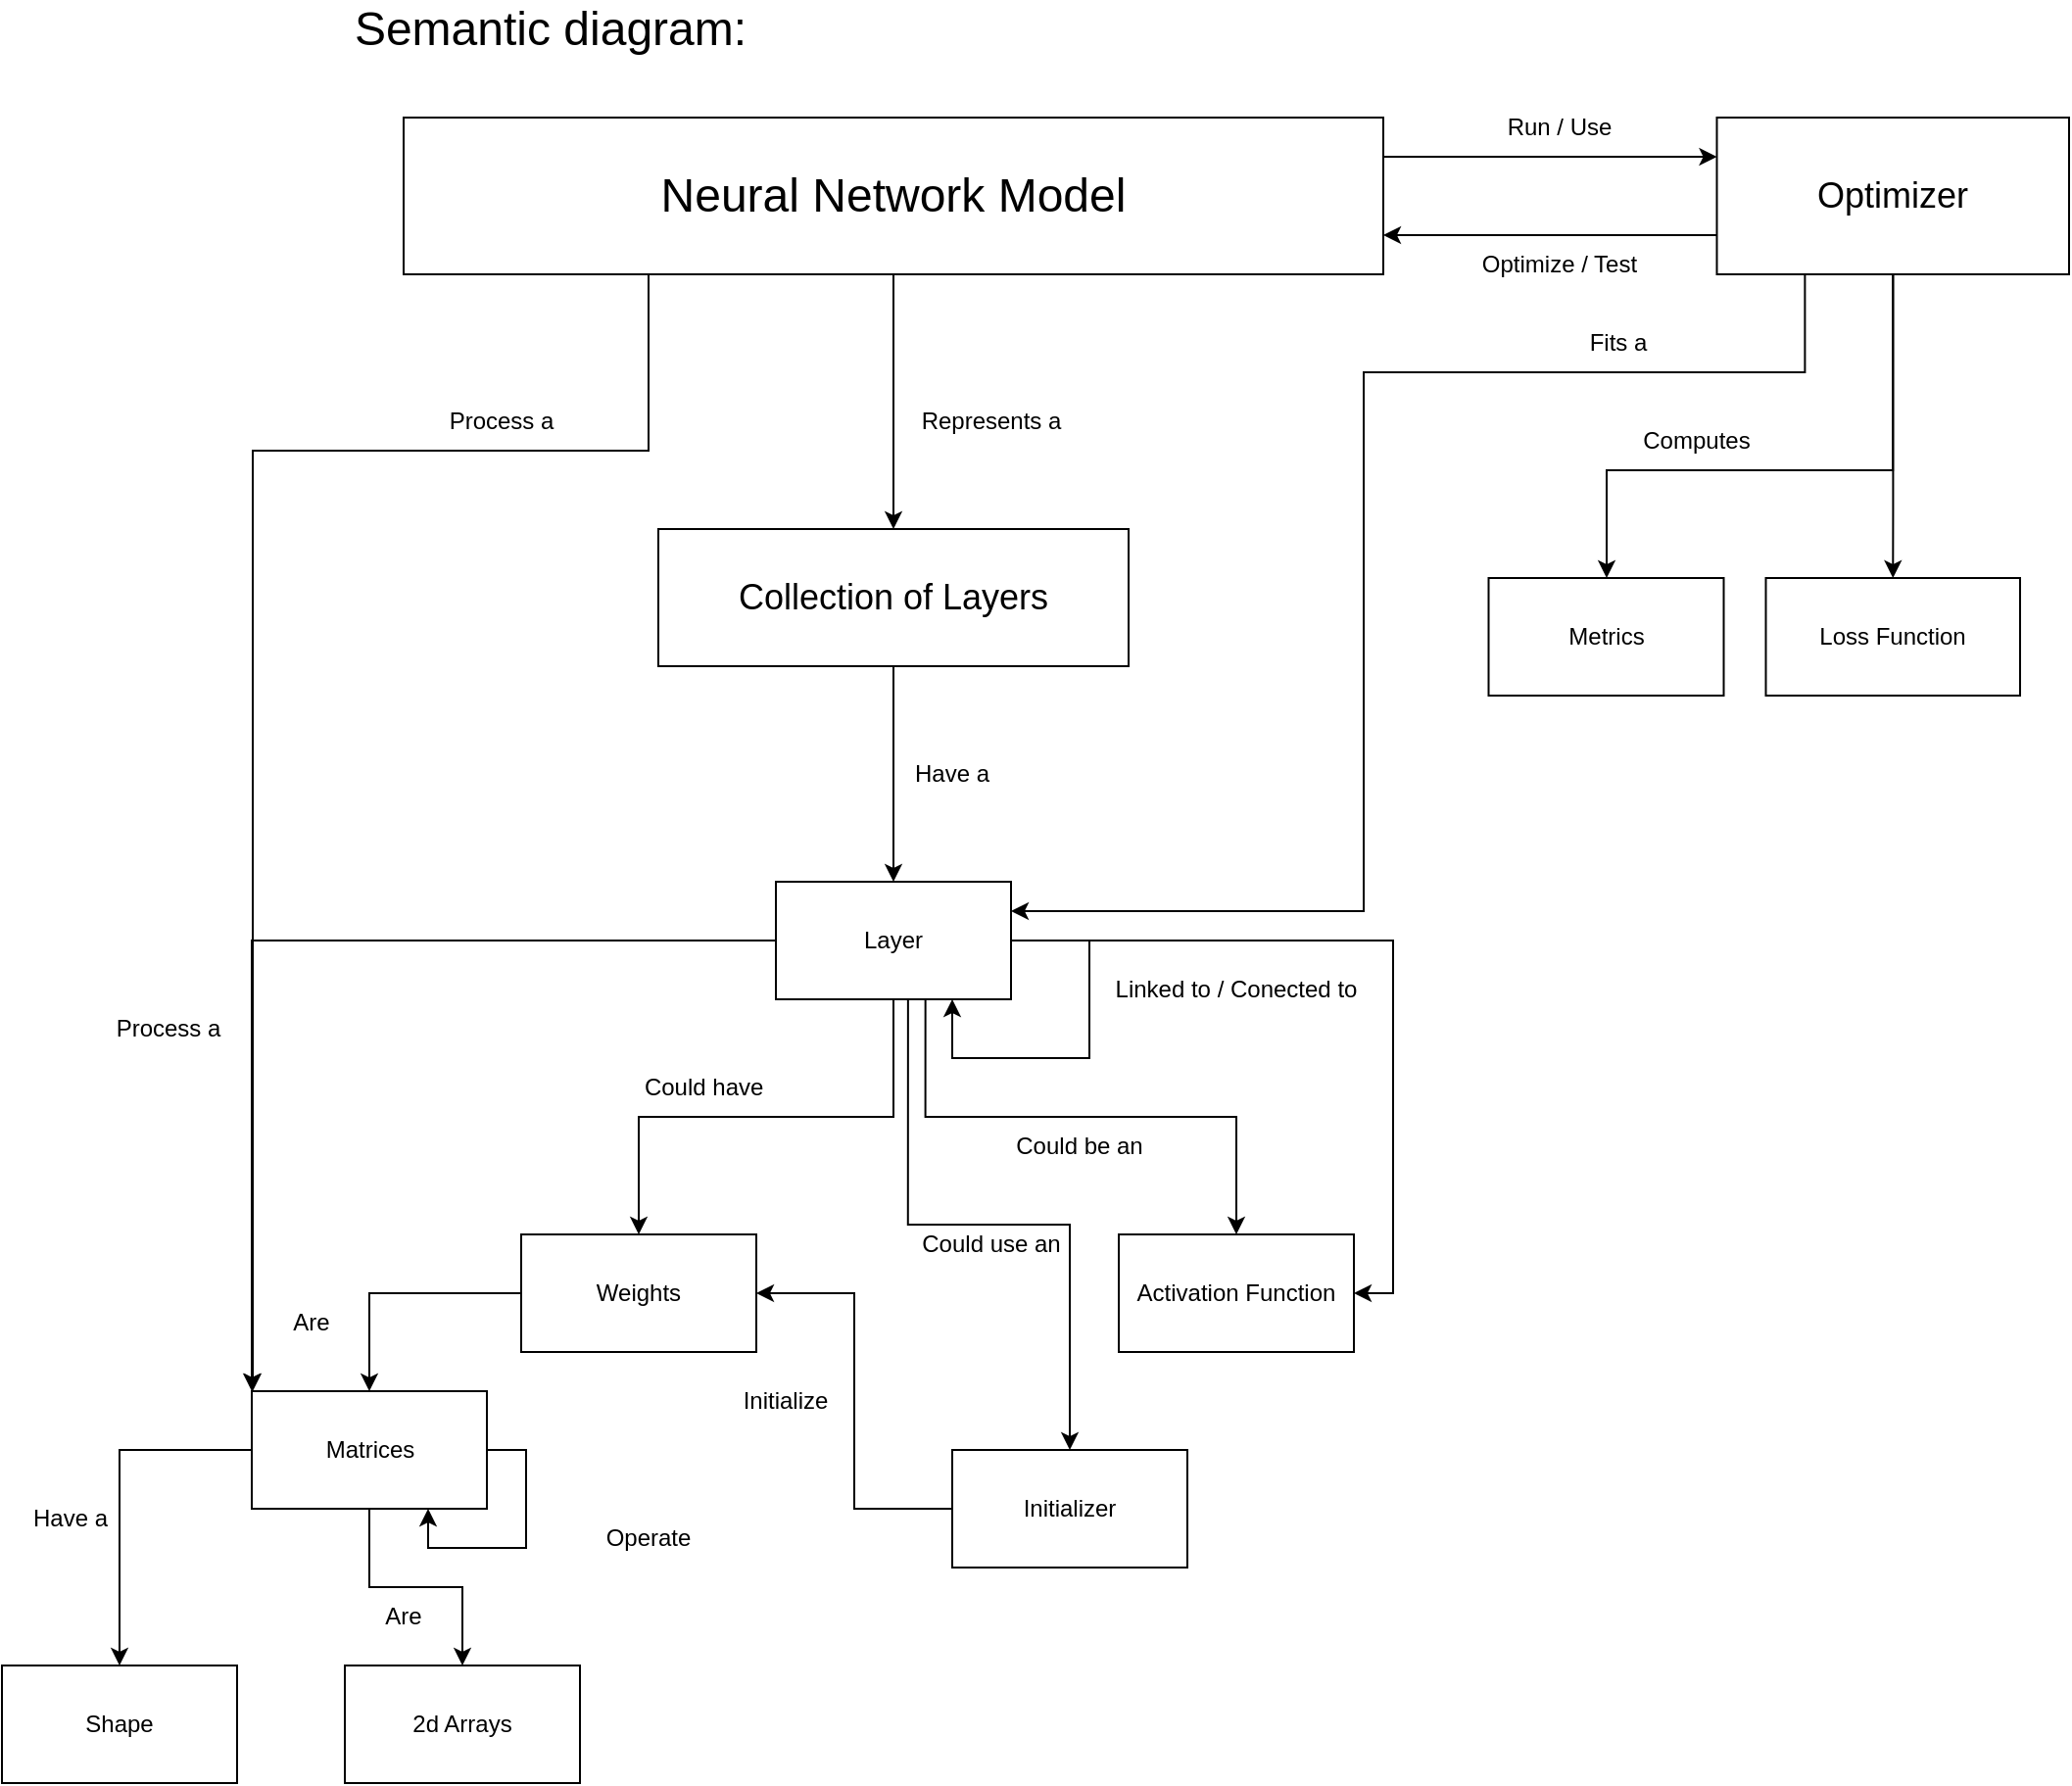 <mxfile version="23.0.2" type="device">
  <diagram name="Page-1" id="kaVxl003zkkZ3Sqm6b-Y">
    <mxGraphModel dx="2245" dy="-372" grid="1" gridSize="10" guides="1" tooltips="1" connect="1" arrows="1" fold="1" page="1" pageScale="1" pageWidth="850" pageHeight="1100" math="0" shadow="0">
      <root>
        <mxCell id="0" />
        <mxCell id="1" parent="0" />
        <mxCell id="qteyjiqRWKX_IhGxNdRn-1" value="&lt;font style=&quot;font-size: 24px;&quot;&gt;Semantic diagram:&lt;/font&gt;" style="text;html=1;strokeColor=none;fillColor=none;align=center;verticalAlign=middle;whiteSpace=wrap;rounded=0;" vertex="1" parent="1">
          <mxGeometry x="105" y="1130" width="320" height="30" as="geometry" />
        </mxCell>
        <mxCell id="qteyjiqRWKX_IhGxNdRn-25" style="edgeStyle=orthogonalEdgeStyle;rounded=0;orthogonalLoop=1;jettySize=auto;html=1;entryX=0;entryY=0.25;entryDx=0;entryDy=0;exitX=1;exitY=0.25;exitDx=0;exitDy=0;" edge="1" parent="1" source="qteyjiqRWKX_IhGxNdRn-11" target="qteyjiqRWKX_IhGxNdRn-15">
          <mxGeometry relative="1" as="geometry" />
        </mxCell>
        <mxCell id="qteyjiqRWKX_IhGxNdRn-28" style="edgeStyle=orthogonalEdgeStyle;rounded=0;orthogonalLoop=1;jettySize=auto;html=1;entryX=0.5;entryY=0;entryDx=0;entryDy=0;" edge="1" parent="1" source="qteyjiqRWKX_IhGxNdRn-11" target="qteyjiqRWKX_IhGxNdRn-14">
          <mxGeometry relative="1" as="geometry" />
        </mxCell>
        <mxCell id="qteyjiqRWKX_IhGxNdRn-47" style="edgeStyle=orthogonalEdgeStyle;rounded=0;orthogonalLoop=1;jettySize=auto;html=1;entryX=0;entryY=0;entryDx=0;entryDy=0;exitX=0.25;exitY=1;exitDx=0;exitDy=0;" edge="1" parent="1" source="qteyjiqRWKX_IhGxNdRn-11" target="qteyjiqRWKX_IhGxNdRn-55">
          <mxGeometry relative="1" as="geometry">
            <mxPoint x="172.5" y="1580" as="targetPoint" />
            <Array as="points">
              <mxPoint x="315" y="1360" />
              <mxPoint x="113" y="1360" />
              <mxPoint x="113" y="1840" />
            </Array>
          </mxGeometry>
        </mxCell>
        <mxCell id="qteyjiqRWKX_IhGxNdRn-11" value="&lt;font style=&quot;font-size: 24px;&quot;&gt;Neural Network Model&lt;/font&gt;" style="rounded=0;whiteSpace=wrap;html=1;" vertex="1" parent="1">
          <mxGeometry x="190" y="1190" width="500" height="80" as="geometry" />
        </mxCell>
        <mxCell id="qteyjiqRWKX_IhGxNdRn-39" value="" style="edgeStyle=orthogonalEdgeStyle;rounded=0;orthogonalLoop=1;jettySize=auto;html=1;" edge="1" parent="1" source="qteyjiqRWKX_IhGxNdRn-14" target="qteyjiqRWKX_IhGxNdRn-38">
          <mxGeometry relative="1" as="geometry" />
        </mxCell>
        <mxCell id="qteyjiqRWKX_IhGxNdRn-14" value="&lt;font style=&quot;font-size: 18px;&quot;&gt;Collection of Layers&lt;/font&gt;" style="rounded=0;whiteSpace=wrap;html=1;" vertex="1" parent="1">
          <mxGeometry x="320" y="1400" width="240" height="70" as="geometry" />
        </mxCell>
        <mxCell id="qteyjiqRWKX_IhGxNdRn-24" style="edgeStyle=orthogonalEdgeStyle;rounded=0;orthogonalLoop=1;jettySize=auto;html=1;entryX=1;entryY=0.75;entryDx=0;entryDy=0;exitX=0;exitY=0.75;exitDx=0;exitDy=0;" edge="1" parent="1" source="qteyjiqRWKX_IhGxNdRn-15" target="qteyjiqRWKX_IhGxNdRn-11">
          <mxGeometry relative="1" as="geometry" />
        </mxCell>
        <mxCell id="qteyjiqRWKX_IhGxNdRn-31" style="edgeStyle=orthogonalEdgeStyle;rounded=0;orthogonalLoop=1;jettySize=auto;html=1;entryX=0.5;entryY=0;entryDx=0;entryDy=0;" edge="1" parent="1" source="qteyjiqRWKX_IhGxNdRn-15" target="qteyjiqRWKX_IhGxNdRn-17">
          <mxGeometry relative="1" as="geometry">
            <Array as="points">
              <mxPoint x="950" y="1390" />
              <mxPoint x="950" y="1390" />
            </Array>
          </mxGeometry>
        </mxCell>
        <mxCell id="qteyjiqRWKX_IhGxNdRn-35" style="edgeStyle=orthogonalEdgeStyle;rounded=0;orthogonalLoop=1;jettySize=auto;html=1;entryX=0.5;entryY=0;entryDx=0;entryDy=0;exitX=0.5;exitY=1;exitDx=0;exitDy=0;" edge="1" parent="1" source="qteyjiqRWKX_IhGxNdRn-15" target="qteyjiqRWKX_IhGxNdRn-34">
          <mxGeometry relative="1" as="geometry">
            <Array as="points">
              <mxPoint x="950" y="1370" />
              <mxPoint x="804" y="1370" />
              <mxPoint x="804" y="1425" />
            </Array>
          </mxGeometry>
        </mxCell>
        <mxCell id="qteyjiqRWKX_IhGxNdRn-52" style="edgeStyle=orthogonalEdgeStyle;rounded=0;orthogonalLoop=1;jettySize=auto;html=1;entryX=1;entryY=0.25;entryDx=0;entryDy=0;exitX=0.25;exitY=1;exitDx=0;exitDy=0;" edge="1" parent="1" source="qteyjiqRWKX_IhGxNdRn-15" target="qteyjiqRWKX_IhGxNdRn-38">
          <mxGeometry relative="1" as="geometry">
            <Array as="points">
              <mxPoint x="905" y="1320" />
              <mxPoint x="680" y="1320" />
              <mxPoint x="680" y="1595" />
            </Array>
          </mxGeometry>
        </mxCell>
        <mxCell id="qteyjiqRWKX_IhGxNdRn-15" value="&lt;font style=&quot;font-size: 18px;&quot;&gt;Optimizer&lt;/font&gt;" style="rounded=0;whiteSpace=wrap;html=1;" vertex="1" parent="1">
          <mxGeometry x="860.25" y="1190" width="179.75" height="80" as="geometry" />
        </mxCell>
        <mxCell id="qteyjiqRWKX_IhGxNdRn-17" value="Loss Function" style="rounded=0;whiteSpace=wrap;html=1;" vertex="1" parent="1">
          <mxGeometry x="885.25" y="1425" width="129.75" height="60" as="geometry" />
        </mxCell>
        <mxCell id="qteyjiqRWKX_IhGxNdRn-26" value="Optimize / Test" style="text;html=1;strokeColor=none;fillColor=none;align=center;verticalAlign=middle;whiteSpace=wrap;rounded=0;" vertex="1" parent="1">
          <mxGeometry x="735" y="1250" width="90" height="30" as="geometry" />
        </mxCell>
        <mxCell id="qteyjiqRWKX_IhGxNdRn-27" value="Run / Use" style="text;html=1;strokeColor=none;fillColor=none;align=center;verticalAlign=middle;whiteSpace=wrap;rounded=0;" vertex="1" parent="1">
          <mxGeometry x="735" y="1180" width="90" height="30" as="geometry" />
        </mxCell>
        <mxCell id="qteyjiqRWKX_IhGxNdRn-29" value="Represents a" style="text;html=1;strokeColor=none;fillColor=none;align=center;verticalAlign=middle;whiteSpace=wrap;rounded=0;" vertex="1" parent="1">
          <mxGeometry x="450" y="1330" width="80" height="30" as="geometry" />
        </mxCell>
        <mxCell id="qteyjiqRWKX_IhGxNdRn-32" value="Computes" style="text;html=1;strokeColor=none;fillColor=none;align=center;verticalAlign=middle;whiteSpace=wrap;rounded=0;" vertex="1" parent="1">
          <mxGeometry x="810" y="1340" width="80" height="30" as="geometry" />
        </mxCell>
        <mxCell id="qteyjiqRWKX_IhGxNdRn-34" value="Metrics" style="rounded=0;whiteSpace=wrap;html=1;" vertex="1" parent="1">
          <mxGeometry x="743.75" y="1425" width="120" height="60" as="geometry" />
        </mxCell>
        <mxCell id="qteyjiqRWKX_IhGxNdRn-41" style="edgeStyle=orthogonalEdgeStyle;rounded=0;orthogonalLoop=1;jettySize=auto;html=1;entryX=0.75;entryY=1;entryDx=0;entryDy=0;exitX=1;exitY=0.5;exitDx=0;exitDy=0;" edge="1" parent="1" source="qteyjiqRWKX_IhGxNdRn-38" target="qteyjiqRWKX_IhGxNdRn-38">
          <mxGeometry relative="1" as="geometry">
            <mxPoint x="370.0" y="1720" as="targetPoint" />
            <Array as="points">
              <mxPoint x="540" y="1610" />
              <mxPoint x="540" y="1670" />
              <mxPoint x="470" y="1670" />
            </Array>
          </mxGeometry>
        </mxCell>
        <mxCell id="qteyjiqRWKX_IhGxNdRn-45" style="edgeStyle=orthogonalEdgeStyle;rounded=0;orthogonalLoop=1;jettySize=auto;html=1;entryX=0;entryY=0;entryDx=0;entryDy=0;" edge="1" parent="1" source="qteyjiqRWKX_IhGxNdRn-38" target="qteyjiqRWKX_IhGxNdRn-55">
          <mxGeometry relative="1" as="geometry">
            <mxPoint x="210" y="1740" as="targetPoint" />
          </mxGeometry>
        </mxCell>
        <mxCell id="qteyjiqRWKX_IhGxNdRn-50" style="edgeStyle=orthogonalEdgeStyle;rounded=0;orthogonalLoop=1;jettySize=auto;html=1;entryX=0.5;entryY=0;entryDx=0;entryDy=0;" edge="1" parent="1" source="qteyjiqRWKX_IhGxNdRn-38" target="qteyjiqRWKX_IhGxNdRn-49">
          <mxGeometry relative="1" as="geometry">
            <Array as="points">
              <mxPoint x="440" y="1700" />
              <mxPoint x="310" y="1700" />
            </Array>
          </mxGeometry>
        </mxCell>
        <mxCell id="qteyjiqRWKX_IhGxNdRn-63" style="edgeStyle=orthogonalEdgeStyle;rounded=0;orthogonalLoop=1;jettySize=auto;html=1;entryX=0.5;entryY=0;entryDx=0;entryDy=0;exitX=0.636;exitY=0.996;exitDx=0;exitDy=0;exitPerimeter=0;" edge="1" parent="1" source="qteyjiqRWKX_IhGxNdRn-38" target="qteyjiqRWKX_IhGxNdRn-64">
          <mxGeometry relative="1" as="geometry">
            <mxPoint x="560.0" y="1760" as="targetPoint" />
          </mxGeometry>
        </mxCell>
        <mxCell id="qteyjiqRWKX_IhGxNdRn-66" style="edgeStyle=orthogonalEdgeStyle;rounded=0;orthogonalLoop=1;jettySize=auto;html=1;entryX=1;entryY=0.5;entryDx=0;entryDy=0;" edge="1" parent="1" source="qteyjiqRWKX_IhGxNdRn-38" target="qteyjiqRWKX_IhGxNdRn-64">
          <mxGeometry relative="1" as="geometry" />
        </mxCell>
        <mxCell id="qteyjiqRWKX_IhGxNdRn-70" style="edgeStyle=orthogonalEdgeStyle;rounded=0;orthogonalLoop=1;jettySize=auto;html=1;exitX=0.562;exitY=1.001;exitDx=0;exitDy=0;exitPerimeter=0;entryX=0.5;entryY=0;entryDx=0;entryDy=0;" edge="1" parent="1" source="qteyjiqRWKX_IhGxNdRn-38" target="qteyjiqRWKX_IhGxNdRn-71">
          <mxGeometry relative="1" as="geometry">
            <mxPoint x="480.0" y="1880" as="targetPoint" />
          </mxGeometry>
        </mxCell>
        <mxCell id="qteyjiqRWKX_IhGxNdRn-38" value="Layer" style="whiteSpace=wrap;html=1;rounded=0;" vertex="1" parent="1">
          <mxGeometry x="380" y="1580" width="120" height="60" as="geometry" />
        </mxCell>
        <mxCell id="qteyjiqRWKX_IhGxNdRn-40" value="Have a" style="text;html=1;strokeColor=none;fillColor=none;align=center;verticalAlign=middle;whiteSpace=wrap;rounded=0;" vertex="1" parent="1">
          <mxGeometry x="440" y="1510" width="60" height="30" as="geometry" />
        </mxCell>
        <mxCell id="qteyjiqRWKX_IhGxNdRn-42" value="Linked to / Conected to" style="text;html=1;strokeColor=none;fillColor=none;align=center;verticalAlign=middle;whiteSpace=wrap;rounded=0;" vertex="1" parent="1">
          <mxGeometry x="550" y="1620" width="130" height="30" as="geometry" />
        </mxCell>
        <mxCell id="qteyjiqRWKX_IhGxNdRn-46" value="Process a" style="text;html=1;strokeColor=none;fillColor=none;align=center;verticalAlign=middle;whiteSpace=wrap;rounded=0;" vertex="1" parent="1">
          <mxGeometry x="40" y="1640" width="60" height="30" as="geometry" />
        </mxCell>
        <mxCell id="qteyjiqRWKX_IhGxNdRn-48" value="Process a" style="text;html=1;strokeColor=none;fillColor=none;align=center;verticalAlign=middle;whiteSpace=wrap;rounded=0;" vertex="1" parent="1">
          <mxGeometry x="210" y="1330" width="60" height="30" as="geometry" />
        </mxCell>
        <mxCell id="qteyjiqRWKX_IhGxNdRn-56" value="" style="edgeStyle=orthogonalEdgeStyle;rounded=0;orthogonalLoop=1;jettySize=auto;html=1;" edge="1" parent="1" source="qteyjiqRWKX_IhGxNdRn-49" target="qteyjiqRWKX_IhGxNdRn-55">
          <mxGeometry relative="1" as="geometry" />
        </mxCell>
        <mxCell id="qteyjiqRWKX_IhGxNdRn-49" value="Weights" style="whiteSpace=wrap;html=1;rounded=0;" vertex="1" parent="1">
          <mxGeometry x="250" y="1760" width="120" height="60" as="geometry" />
        </mxCell>
        <mxCell id="qteyjiqRWKX_IhGxNdRn-51" value="Could have&amp;nbsp;" style="text;html=1;strokeColor=none;fillColor=none;align=center;verticalAlign=middle;whiteSpace=wrap;rounded=0;" vertex="1" parent="1">
          <mxGeometry x="310" y="1670" width="70" height="30" as="geometry" />
        </mxCell>
        <mxCell id="qteyjiqRWKX_IhGxNdRn-53" value="Fits a" style="text;html=1;strokeColor=none;fillColor=none;align=center;verticalAlign=middle;whiteSpace=wrap;rounded=0;" vertex="1" parent="1">
          <mxGeometry x="770" y="1290" width="80" height="30" as="geometry" />
        </mxCell>
        <mxCell id="qteyjiqRWKX_IhGxNdRn-59" style="edgeStyle=orthogonalEdgeStyle;rounded=0;orthogonalLoop=1;jettySize=auto;html=1;entryX=0.5;entryY=0;entryDx=0;entryDy=0;" edge="1" parent="1" source="qteyjiqRWKX_IhGxNdRn-55" target="qteyjiqRWKX_IhGxNdRn-58">
          <mxGeometry relative="1" as="geometry" />
        </mxCell>
        <mxCell id="qteyjiqRWKX_IhGxNdRn-61" style="edgeStyle=orthogonalEdgeStyle;rounded=0;orthogonalLoop=1;jettySize=auto;html=1;entryX=0.75;entryY=1;entryDx=0;entryDy=0;exitX=1;exitY=0.5;exitDx=0;exitDy=0;" edge="1" parent="1" source="qteyjiqRWKX_IhGxNdRn-55" target="qteyjiqRWKX_IhGxNdRn-55">
          <mxGeometry relative="1" as="geometry">
            <mxPoint x="250" y="1950" as="targetPoint" />
          </mxGeometry>
        </mxCell>
        <mxCell id="qteyjiqRWKX_IhGxNdRn-77" style="edgeStyle=orthogonalEdgeStyle;rounded=0;orthogonalLoop=1;jettySize=auto;html=1;entryX=0.5;entryY=0;entryDx=0;entryDy=0;" edge="1" parent="1" source="qteyjiqRWKX_IhGxNdRn-55" target="qteyjiqRWKX_IhGxNdRn-76">
          <mxGeometry relative="1" as="geometry" />
        </mxCell>
        <mxCell id="qteyjiqRWKX_IhGxNdRn-55" value="Matrices" style="whiteSpace=wrap;html=1;rounded=0;" vertex="1" parent="1">
          <mxGeometry x="112.5" y="1840" width="120" height="60" as="geometry" />
        </mxCell>
        <mxCell id="qteyjiqRWKX_IhGxNdRn-57" value="Are" style="text;html=1;strokeColor=none;fillColor=none;align=center;verticalAlign=middle;whiteSpace=wrap;rounded=0;" vertex="1" parent="1">
          <mxGeometry x="112.5" y="1790" width="60" height="30" as="geometry" />
        </mxCell>
        <mxCell id="qteyjiqRWKX_IhGxNdRn-58" value="2d Arrays" style="whiteSpace=wrap;html=1;rounded=0;" vertex="1" parent="1">
          <mxGeometry x="160" y="1980" width="120" height="60" as="geometry" />
        </mxCell>
        <mxCell id="qteyjiqRWKX_IhGxNdRn-60" value="Are" style="text;html=1;strokeColor=none;fillColor=none;align=center;verticalAlign=middle;whiteSpace=wrap;rounded=0;" vertex="1" parent="1">
          <mxGeometry x="160" y="1940" width="60" height="30" as="geometry" />
        </mxCell>
        <mxCell id="qteyjiqRWKX_IhGxNdRn-62" value="Operate" style="text;html=1;strokeColor=none;fillColor=none;align=center;verticalAlign=middle;whiteSpace=wrap;rounded=0;" vertex="1" parent="1">
          <mxGeometry x="250" y="1900" width="130" height="30" as="geometry" />
        </mxCell>
        <mxCell id="qteyjiqRWKX_IhGxNdRn-64" value="Activation Function" style="whiteSpace=wrap;html=1;rounded=0;" vertex="1" parent="1">
          <mxGeometry x="555" y="1760" width="120" height="60" as="geometry" />
        </mxCell>
        <mxCell id="qteyjiqRWKX_IhGxNdRn-65" value="Could be an" style="text;html=1;strokeColor=none;fillColor=none;align=center;verticalAlign=middle;whiteSpace=wrap;rounded=0;" vertex="1" parent="1">
          <mxGeometry x="490" y="1700" width="90" height="30" as="geometry" />
        </mxCell>
        <mxCell id="qteyjiqRWKX_IhGxNdRn-74" style="edgeStyle=orthogonalEdgeStyle;rounded=0;orthogonalLoop=1;jettySize=auto;html=1;entryX=1;entryY=0.5;entryDx=0;entryDy=0;" edge="1" parent="1" source="qteyjiqRWKX_IhGxNdRn-71" target="qteyjiqRWKX_IhGxNdRn-49">
          <mxGeometry relative="1" as="geometry" />
        </mxCell>
        <mxCell id="qteyjiqRWKX_IhGxNdRn-71" value="Initializer" style="whiteSpace=wrap;html=1;rounded=0;" vertex="1" parent="1">
          <mxGeometry x="470" y="1870" width="120" height="60" as="geometry" />
        </mxCell>
        <mxCell id="qteyjiqRWKX_IhGxNdRn-73" value="Could use an" style="text;html=1;strokeColor=none;fillColor=none;align=center;verticalAlign=middle;whiteSpace=wrap;rounded=0;" vertex="1" parent="1">
          <mxGeometry x="450" y="1750" width="80" height="30" as="geometry" />
        </mxCell>
        <mxCell id="qteyjiqRWKX_IhGxNdRn-75" value="Initialize" style="text;html=1;strokeColor=none;fillColor=none;align=center;verticalAlign=middle;whiteSpace=wrap;rounded=0;" vertex="1" parent="1">
          <mxGeometry x="350" y="1830" width="70" height="30" as="geometry" />
        </mxCell>
        <mxCell id="qteyjiqRWKX_IhGxNdRn-76" value="Shape" style="whiteSpace=wrap;html=1;rounded=0;" vertex="1" parent="1">
          <mxGeometry x="-15" y="1980" width="120" height="60" as="geometry" />
        </mxCell>
        <mxCell id="qteyjiqRWKX_IhGxNdRn-78" value="Have a" style="text;html=1;strokeColor=none;fillColor=none;align=center;verticalAlign=middle;whiteSpace=wrap;rounded=0;" vertex="1" parent="1">
          <mxGeometry x="-10" y="1890" width="60" height="30" as="geometry" />
        </mxCell>
      </root>
    </mxGraphModel>
  </diagram>
</mxfile>
